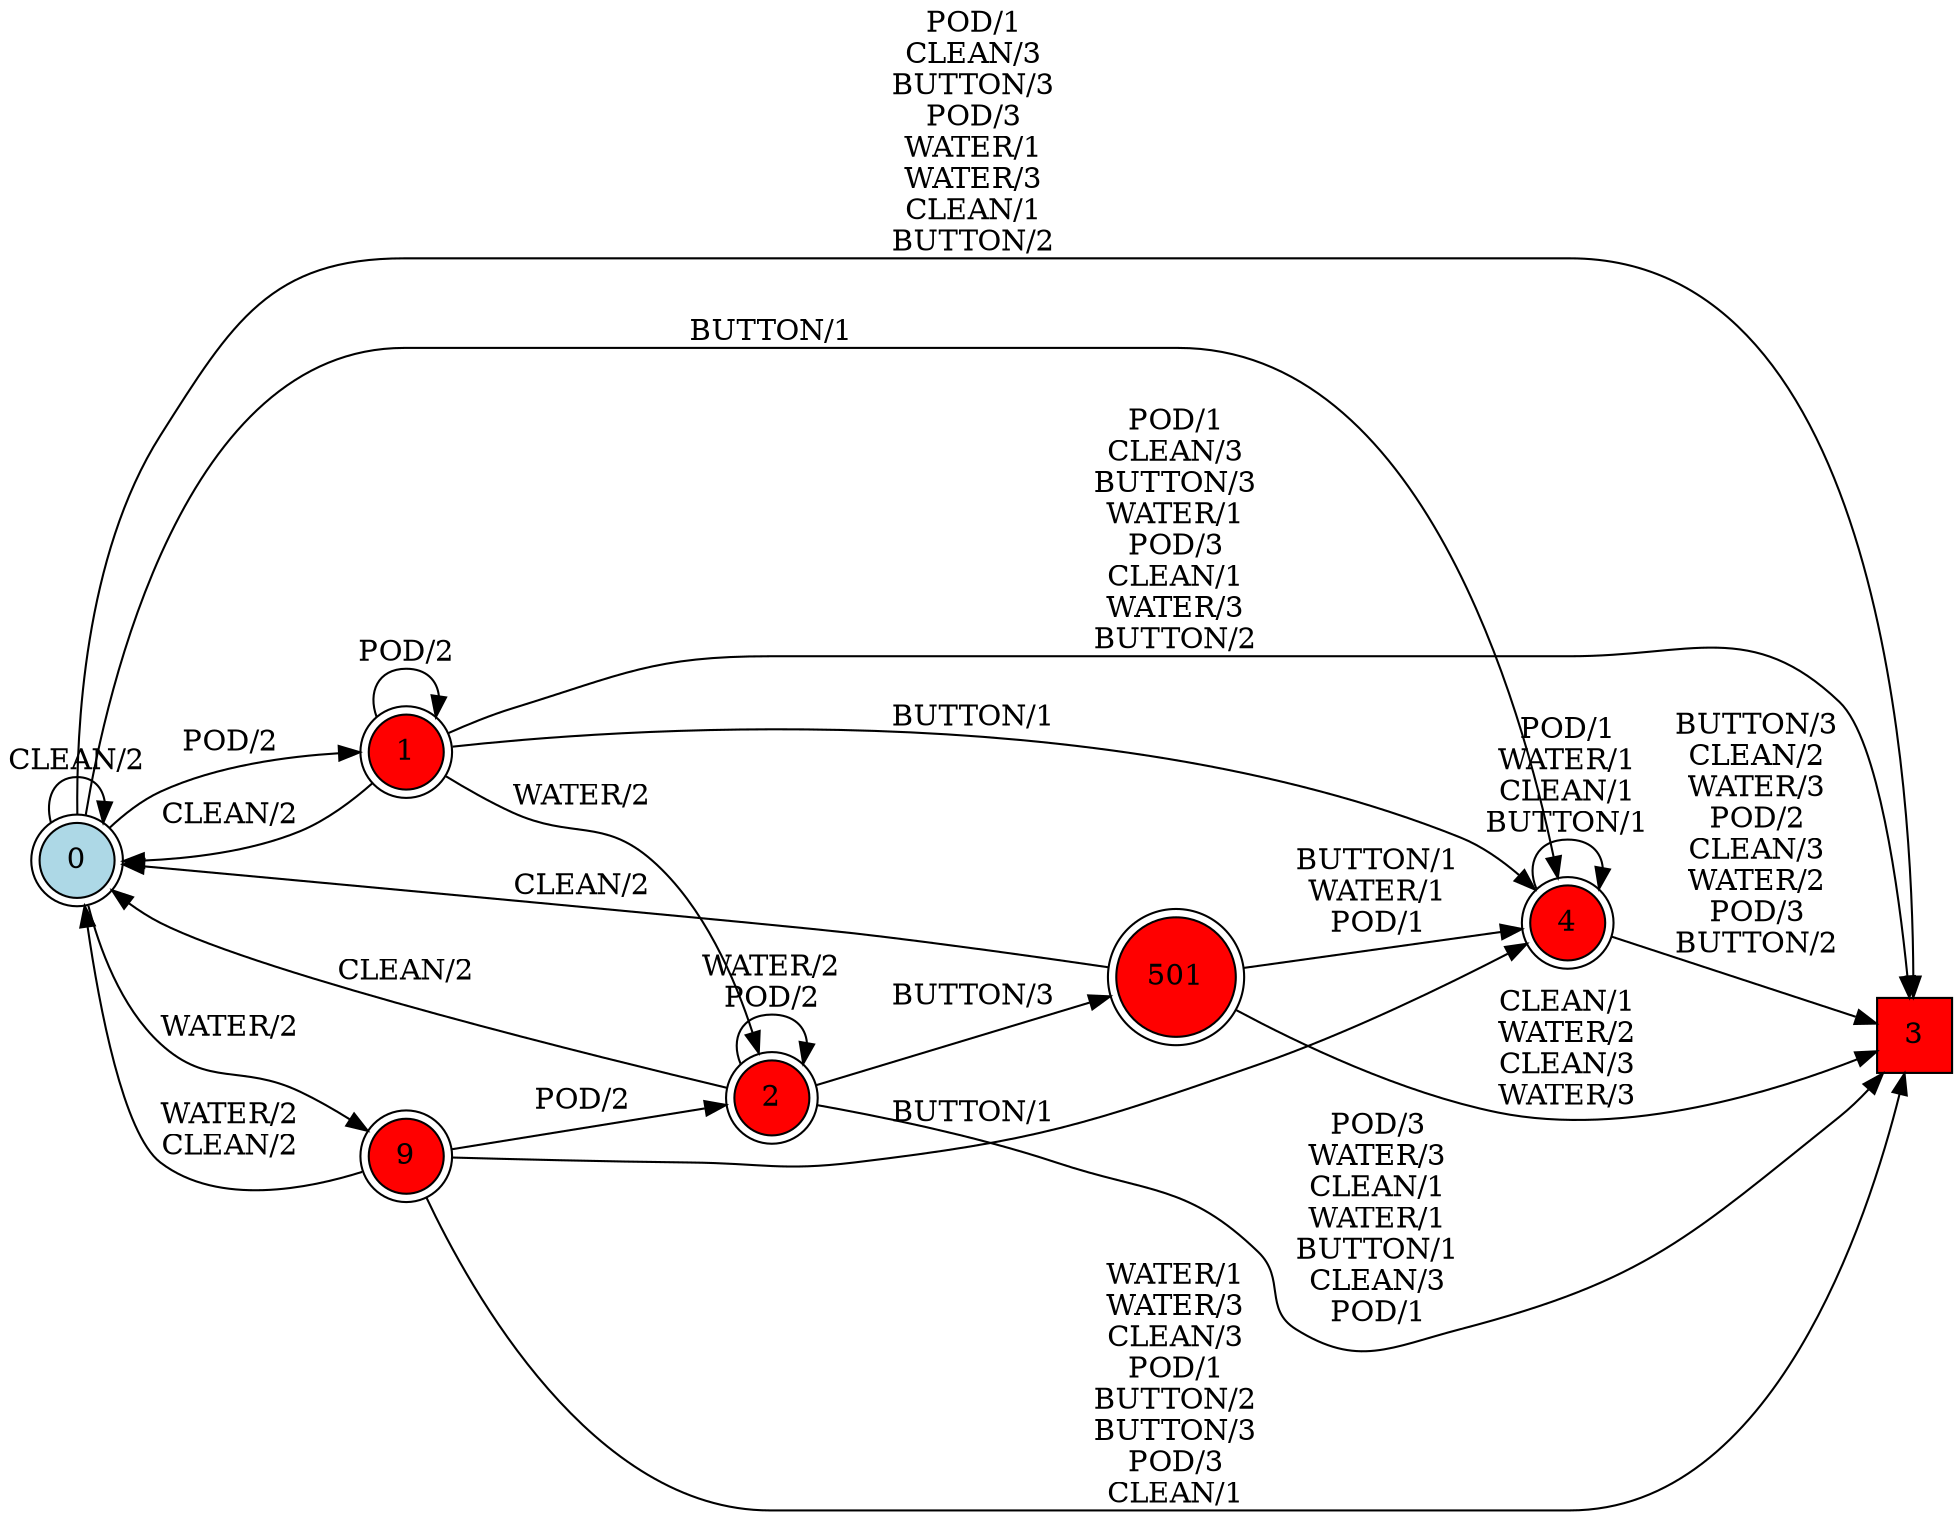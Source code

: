 digraph G {
  rankdir=LR;
  node [shape=circle, style=filled, fillcolor=white];
  "0" [isInitial=True, fillcolor=lightblue, shape=doublecircle];
  "1" [fillcolor=red, shape=doublecircle];
  "2" [fillcolor=red, shape=doublecircle];
  "3" [fillcolor=red, shape=square];
  "4" [fillcolor=red, shape=doublecircle];
  "9" [fillcolor=red, shape=doublecircle];
  "501" [fillcolor=red, shape=doublecircle];
  "0" -> "1" [label="POD/2"];
  "0" -> "4" [label="BUTTON/1"];
  "0" -> "9" [label="WATER/2"];
  "0" -> "3" [label="POD/1\nCLEAN/3\nBUTTON/3\nPOD/3\nWATER/1\nWATER/3\nCLEAN/1\nBUTTON/2"];
  "0" -> "0" [label="CLEAN/2"];
  "1" -> "2" [label="WATER/2"];
  "1" -> "3" [label="POD/1\nCLEAN/3\nBUTTON/3\nWATER/1\nPOD/3\nCLEAN/1\nWATER/3\nBUTTON/2"];
  "1" -> "4" [label="BUTTON/1"];
  "1" -> "0" [label="CLEAN/2"];
  "1" -> "1" [label="POD/2"];
  "2" -> "3" [label="POD/3\nWATER/3\nCLEAN/1\nWATER/1\nBUTTON/1\nCLEAN/3\nPOD/1"];
  "2" -> "501" [label="BUTTON/3"];
  "2" -> "0" [label="CLEAN/2"];
  "2" -> "2" [label="WATER/2\nPOD/2"];
  "4" -> "3" [label="BUTTON/3\nCLEAN/2\nWATER/3\nPOD/2\nCLEAN/3\nWATER/2\nPOD/3\nBUTTON/2"];
  "4" -> "4" [label="POD/1\nWATER/1\nCLEAN/1\nBUTTON/1"];
  "9" -> "3" [label="WATER/1\nWATER/3\nCLEAN/3\nPOD/1\nBUTTON/2\nBUTTON/3\nPOD/3\nCLEAN/1"];
  "9" -> "0" [label="WATER/2\nCLEAN/2"];
  "9" -> "4" [label="BUTTON/1"];
  "9" -> "2" [label="POD/2"];
  "501" -> "3" [label="CLEAN/1\nWATER/2\nCLEAN/3\nWATER/3"];
  "501" -> "4" [label="BUTTON/1\nWATER/1\nPOD/1"];
  "501" -> "0" [label="CLEAN/2"];
}